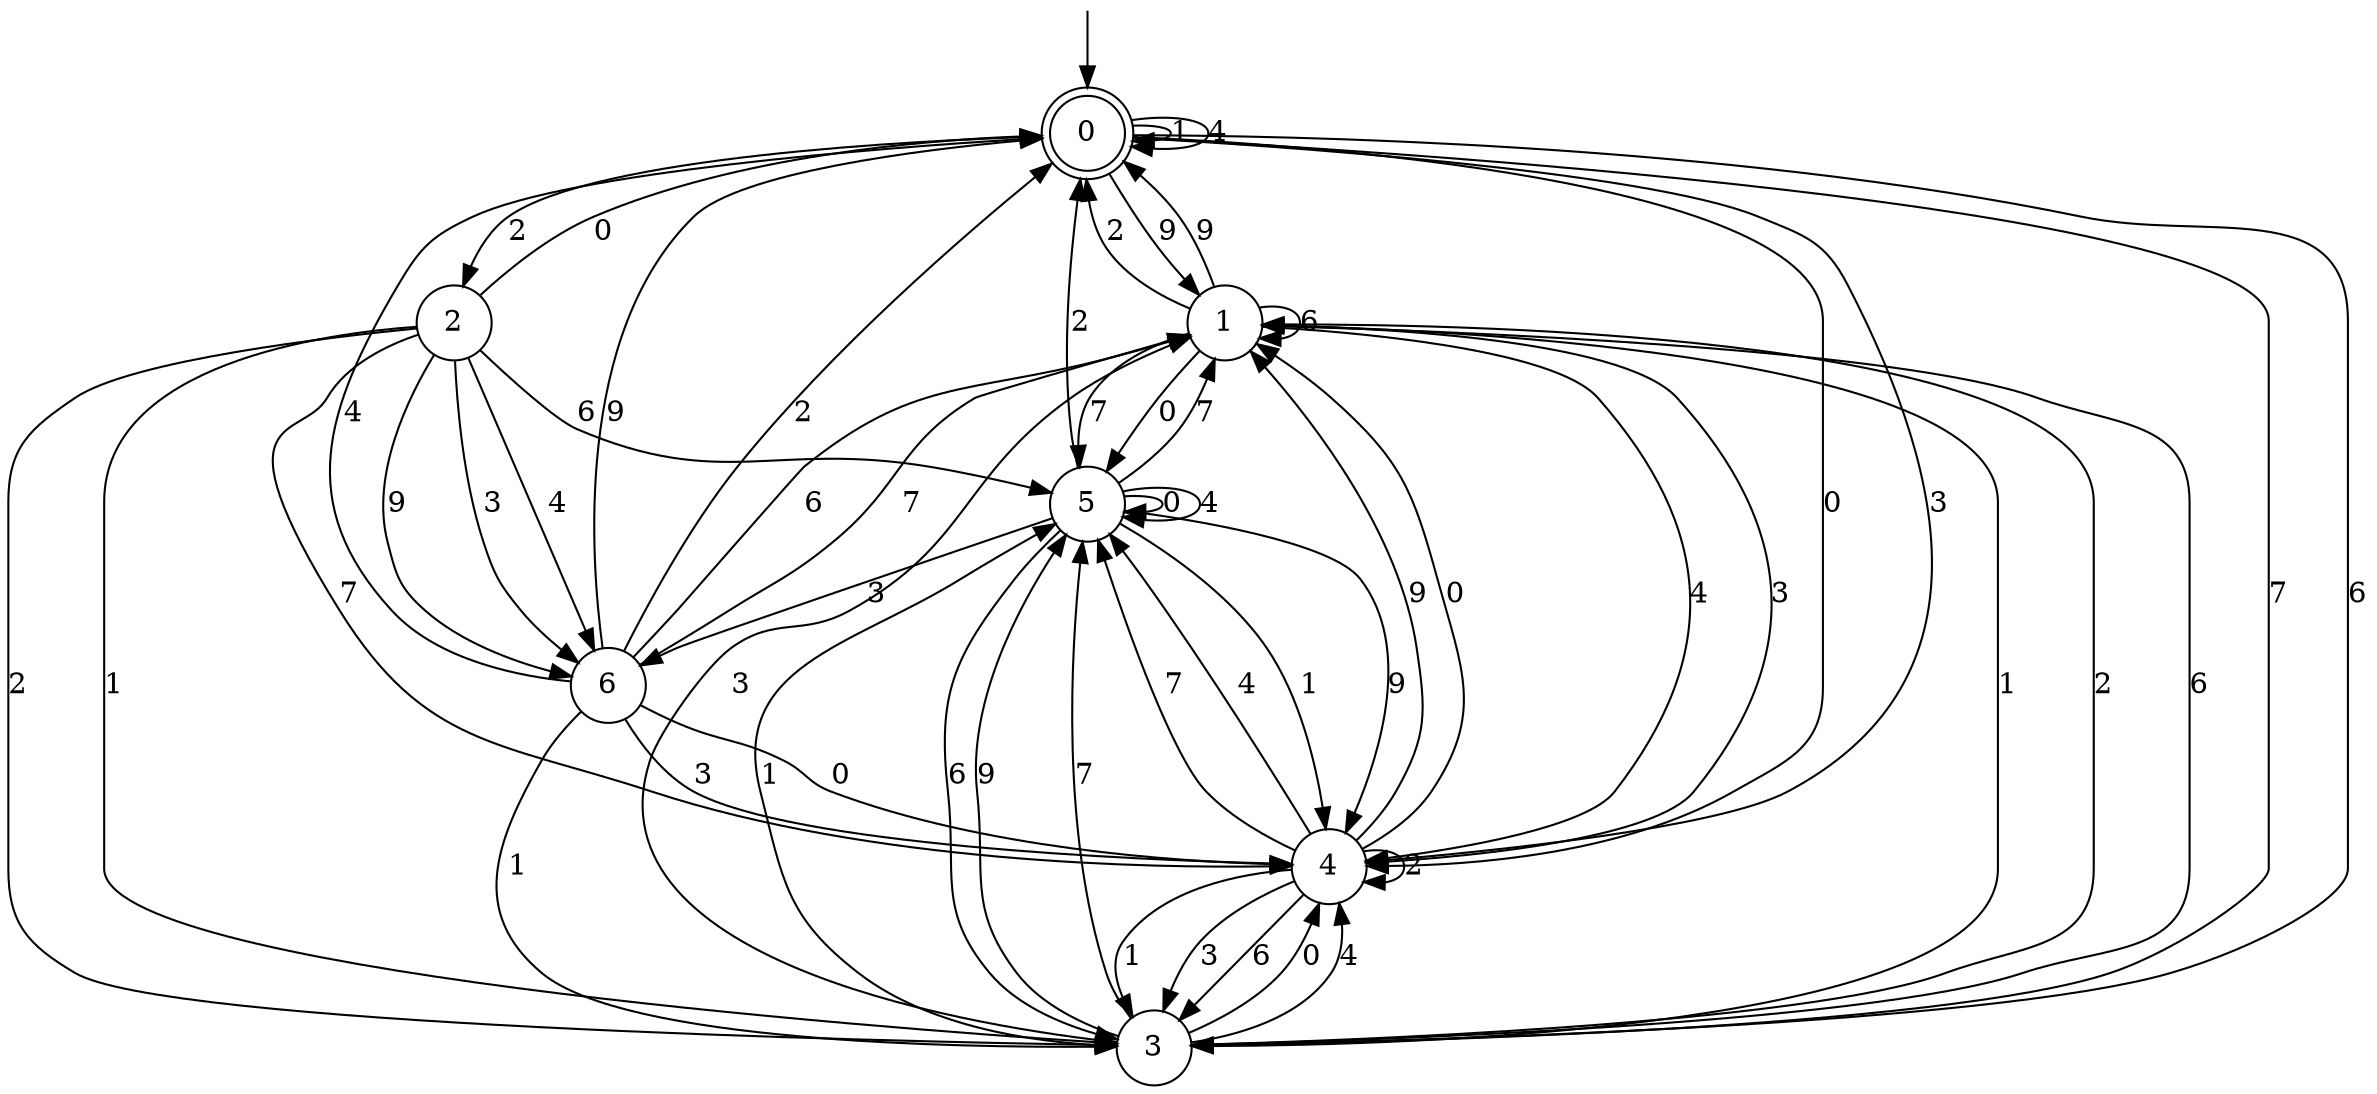 digraph g {

	s0 [shape="doublecircle" label="0"];
	s1 [shape="circle" label="1"];
	s2 [shape="circle" label="2"];
	s3 [shape="circle" label="3"];
	s4 [shape="circle" label="4"];
	s5 [shape="circle" label="5"];
	s6 [shape="circle" label="6"];
	s0 -> s1 [label="9"];
	s0 -> s2 [label="2"];
	s0 -> s3 [label="7"];
	s0 -> s0 [label="1"];
	s0 -> s4 [label="0"];
	s0 -> s3 [label="6"];
	s0 -> s4 [label="3"];
	s0 -> s0 [label="4"];
	s1 -> s0 [label="9"];
	s1 -> s0 [label="2"];
	s1 -> s5 [label="7"];
	s1 -> s3 [label="1"];
	s1 -> s5 [label="0"];
	s1 -> s1 [label="6"];
	s1 -> s4 [label="3"];
	s1 -> s4 [label="4"];
	s2 -> s6 [label="9"];
	s2 -> s3 [label="2"];
	s2 -> s4 [label="7"];
	s2 -> s3 [label="1"];
	s2 -> s0 [label="0"];
	s2 -> s5 [label="6"];
	s2 -> s6 [label="3"];
	s2 -> s6 [label="4"];
	s3 -> s5 [label="9"];
	s3 -> s1 [label="2"];
	s3 -> s5 [label="7"];
	s3 -> s5 [label="1"];
	s3 -> s4 [label="0"];
	s3 -> s1 [label="6"];
	s3 -> s1 [label="3"];
	s3 -> s4 [label="4"];
	s4 -> s1 [label="9"];
	s4 -> s4 [label="2"];
	s4 -> s5 [label="7"];
	s4 -> s3 [label="1"];
	s4 -> s1 [label="0"];
	s4 -> s3 [label="6"];
	s4 -> s3 [label="3"];
	s4 -> s5 [label="4"];
	s5 -> s4 [label="9"];
	s5 -> s0 [label="2"];
	s5 -> s1 [label="7"];
	s5 -> s4 [label="1"];
	s5 -> s5 [label="0"];
	s5 -> s3 [label="6"];
	s5 -> s6 [label="3"];
	s5 -> s5 [label="4"];
	s6 -> s0 [label="9"];
	s6 -> s0 [label="2"];
	s6 -> s1 [label="7"];
	s6 -> s3 [label="1"];
	s6 -> s4 [label="0"];
	s6 -> s1 [label="6"];
	s6 -> s4 [label="3"];
	s6 -> s0 [label="4"];

__start0 [label="" shape="none" width="0" height="0"];
__start0 -> s0;

}
